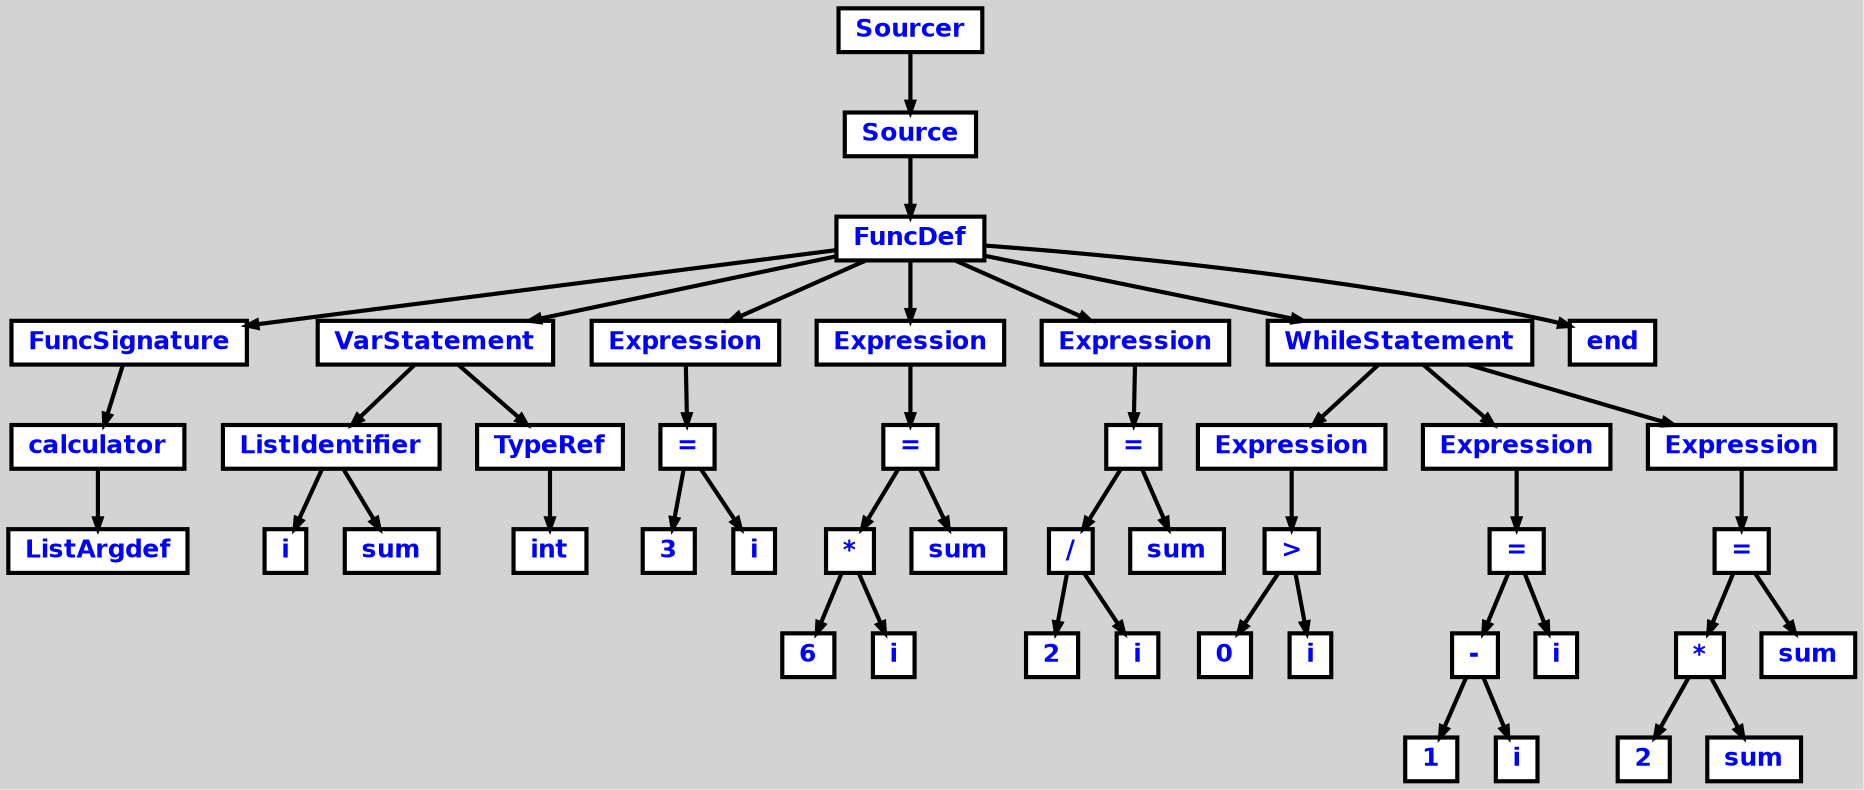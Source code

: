 digraph {

	ordering=out;
	ranksep=.4;
	bgcolor="lightgrey";  node [shape=box, fixedsize=false, fontsize=12, fontname="Helvetica-bold", fontcolor="blue"
	width=.25, height=.25, color="black", fillcolor="white", style="filled, solid, bold"];

	edge [arrowsize=.5, color="black", style="bold"]

	n000011C8B4759E48[label="Sourcer"]
	n000011C8B4759D10[label="Source"]
	n000011C8B4756770[label="FuncDef"]
	n000011C8B4751BE0[label="FuncSignature"]
	n000011C8B4751D18[label="calculator"]
	n000011C8B4751AA8[label="ListArgdef"]
	n000011C8B4752468[label="VarStatement"]
	n000011C8B4751F88[label="ListIdentifier"]
	n000011C8B4751E50[label="i"]
	n000011C8B47520C0[label="sum"]
	n000011C8B47525A0[label="TypeRef"]
	n000011C8B4752330[label="int"]
	n000011C8B4752F60[label="Expression"]
	n000011C8B4753440[label="="]
	n000011C8B4753098[label="3"]
	n000011C8B4752810[label="i"]
	n000011C8B47541A8[label="Expression"]
	n000011C8B47547C0[label="="]
	n000011C8B4754688[label="*"]
	n000011C8B47548F8[label="6"]
	n000011C8B4754418[label="i"]
	n000011C8B4753578[label="sum"]
	n000011C8B4755798[label="Expression"]
	n000011C8B4755DB0[label="="]
	n000011C8B4755C78[label="/"]
	n000011C8B4755EE8[label="2"]
	n000011C8B4755A08[label="i"]
	n000011C8B4754B68[label="sum"]
	n000011C8B47590E0[label="WhileStatement"]
	n000011C8B4759350[label="Expression"]
	n000011C8B47569E0[label=">"]
	n000011C8B4756C50[label="0"]
	n000011C8B4756158[label="i"]
	n000011C8B4757C28[label="Expression"]
	n000011C8B4758240[label="="]
	n000011C8B4758108[label="-"]
	n000011C8B4758378[label="1"]
	n000011C8B4757E98[label="i"]
	n000011C8B4756FF8[label="i"]
	n000011C8B4759218[label="Expression"]
	n000011C8B4759830[label="="]
	n000011C8B47596F8[label="*"]
	n000011C8B4759968[label="2"]
	n000011C8B4759488[label="sum"]
	n000011C8B47585E8[label="sum"]
	n000011C8B4751970[label="end"]

		n000011C8B4759E48 -> n000011C8B4759D10		// Sourcer -> Source
		n000011C8B4759D10 -> n000011C8B4756770		// Source -> FuncDef
		n000011C8B4756770 -> n000011C8B4751BE0		// FuncDef -> FuncSignature
		n000011C8B4751BE0 -> n000011C8B4751D18		// FuncSignature -> calculator
		n000011C8B4751D18 -> n000011C8B4751AA8		// calculator -> ListArgdef
		n000011C8B4756770 -> n000011C8B4752468		// FuncDef -> VarStatement
		n000011C8B4752468 -> n000011C8B4751F88		// VarStatement -> ListIdentifier
		n000011C8B4751F88 -> n000011C8B4751E50		// ListIdentifier -> i
		n000011C8B4751F88 -> n000011C8B47520C0		// ListIdentifier -> sum
		n000011C8B4752468 -> n000011C8B47525A0		// VarStatement -> TypeRef
		n000011C8B47525A0 -> n000011C8B4752330		// TypeRef -> int
		n000011C8B4756770 -> n000011C8B4752F60		// FuncDef -> Expression
		n000011C8B4752F60 -> n000011C8B4753440		// Expression -> =
		n000011C8B4753440 -> n000011C8B4753098		// = -> 3
		n000011C8B4753440 -> n000011C8B4752810		// = -> i
		n000011C8B4756770 -> n000011C8B47541A8		// FuncDef -> Expression
		n000011C8B47541A8 -> n000011C8B47547C0		// Expression -> =
		n000011C8B47547C0 -> n000011C8B4754688		// = -> *
		n000011C8B4754688 -> n000011C8B47548F8		// * -> 6
		n000011C8B4754688 -> n000011C8B4754418		// * -> i
		n000011C8B47547C0 -> n000011C8B4753578		// = -> sum
		n000011C8B4756770 -> n000011C8B4755798		// FuncDef -> Expression
		n000011C8B4755798 -> n000011C8B4755DB0		// Expression -> =
		n000011C8B4755DB0 -> n000011C8B4755C78		// = -> /
		n000011C8B4755C78 -> n000011C8B4755EE8		// / -> 2
		n000011C8B4755C78 -> n000011C8B4755A08		// / -> i
		n000011C8B4755DB0 -> n000011C8B4754B68		// = -> sum
		n000011C8B4756770 -> n000011C8B47590E0		// FuncDef -> WhileStatement
		n000011C8B47590E0 -> n000011C8B4759350		// WhileStatement -> Expression
		n000011C8B4759350 -> n000011C8B47569E0		// Expression -> >
		n000011C8B47569E0 -> n000011C8B4756C50		// > -> 0
		n000011C8B47569E0 -> n000011C8B4756158		// > -> i
		n000011C8B47590E0 -> n000011C8B4757C28		// WhileStatement -> Expression
		n000011C8B4757C28 -> n000011C8B4758240		// Expression -> =
		n000011C8B4758240 -> n000011C8B4758108		// = -> -
		n000011C8B4758108 -> n000011C8B4758378		// - -> 1
		n000011C8B4758108 -> n000011C8B4757E98		// - -> i
		n000011C8B4758240 -> n000011C8B4756FF8		// = -> i
		n000011C8B47590E0 -> n000011C8B4759218		// WhileStatement -> Expression
		n000011C8B4759218 -> n000011C8B4759830		// Expression -> =
		n000011C8B4759830 -> n000011C8B47596F8		// = -> *
		n000011C8B47596F8 -> n000011C8B4759968		// * -> 2
		n000011C8B47596F8 -> n000011C8B4759488		// * -> sum
		n000011C8B4759830 -> n000011C8B47585E8		// = -> sum
		n000011C8B4756770 -> n000011C8B4751970		// FuncDef -> end

}
